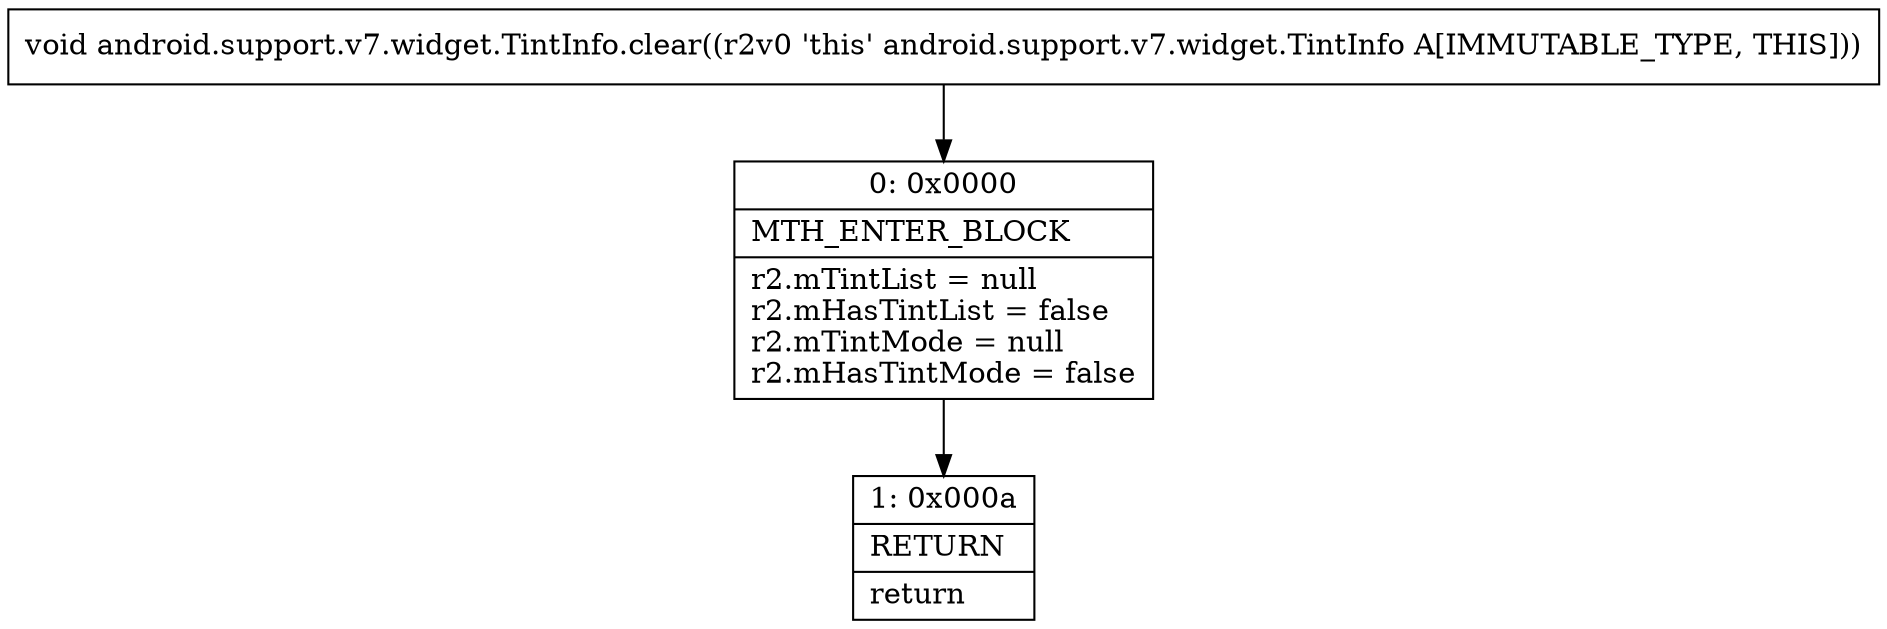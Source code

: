 digraph "CFG forandroid.support.v7.widget.TintInfo.clear()V" {
Node_0 [shape=record,label="{0\:\ 0x0000|MTH_ENTER_BLOCK\l|r2.mTintList = null\lr2.mHasTintList = false\lr2.mTintMode = null\lr2.mHasTintMode = false\l}"];
Node_1 [shape=record,label="{1\:\ 0x000a|RETURN\l|return\l}"];
MethodNode[shape=record,label="{void android.support.v7.widget.TintInfo.clear((r2v0 'this' android.support.v7.widget.TintInfo A[IMMUTABLE_TYPE, THIS])) }"];
MethodNode -> Node_0;
Node_0 -> Node_1;
}

